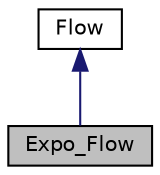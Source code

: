 digraph "Expo_Flow"
{
 // LATEX_PDF_SIZE
  edge [fontname="Helvetica",fontsize="10",labelfontname="Helvetica",labelfontsize="10"];
  node [fontname="Helvetica",fontsize="10",shape=record];
  Node1 [label="Expo_Flow",height=0.2,width=0.4,color="black", fillcolor="grey75", style="filled", fontcolor="black",tooltip="A Class that inherits \"Flow\" implementing the virtual function \"execute\" with a exponential equation."];
  Node2 -> Node1 [dir="back",color="midnightblue",fontsize="10",style="solid",fontname="Helvetica"];
  Node2 [label="Flow",height=0.2,width=0.4,color="black", fillcolor="white", style="filled",URL="$class_flow.html",tooltip="A Flow is a connection between two systems."];
}
